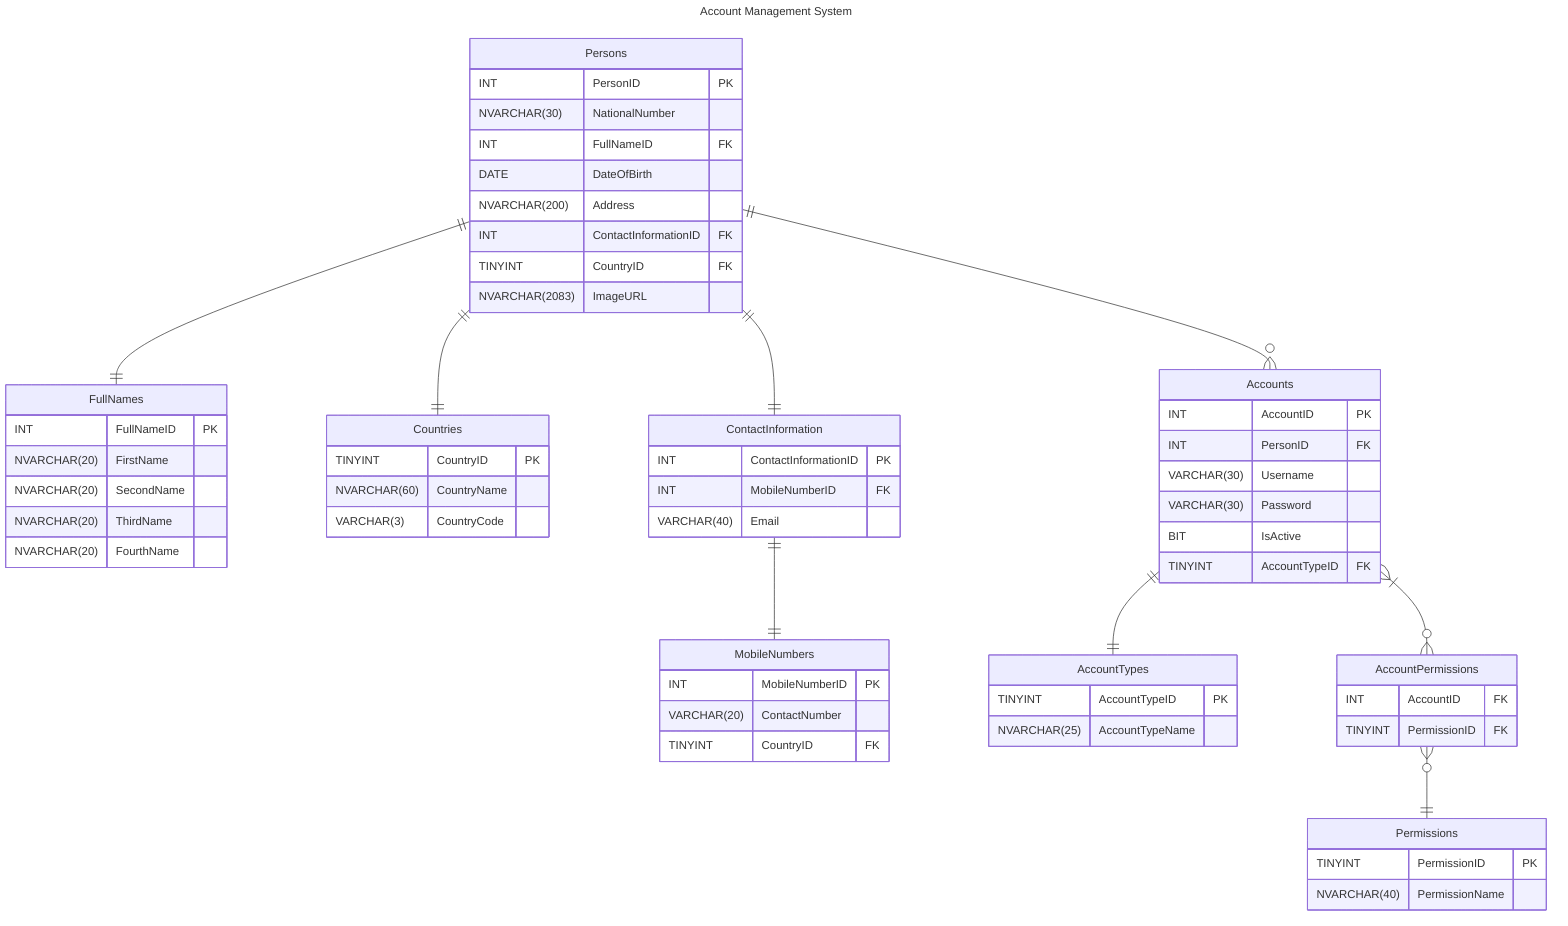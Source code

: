 ---
title: Account Management System
---
erDiagram
    Persons {
        INT PersonID PK
        NVARCHAR(30) NationalNumber
        INT FullNameID FK
        DATE DateOfBirth
        NVARCHAR(200) Address
        INT ContactInformationID FK
        TINYINT CountryID FK
        NVARCHAR(2083) ImageURL
    }
    FullNames {
        INT FullNameID PK
        NVARCHAR(20) FirstName
        NVARCHAR(20) SecondName
        NVARCHAR(20) ThirdName
        NVARCHAR(20) FourthName
    }
    Countries {
        TINYINT CountryID PK
        NVARCHAR(60) CountryName
        VARCHAR(3) CountryCode
    }
    MobileNumbers {
        INT MobileNumberID PK
        VARCHAR(20) ContactNumber
        TINYINT CountryID FK
    }
    ContactInformation {
        INT ContactInformationID PK
        INT MobileNumberID FK
        VARCHAR(40) Email
    }
    AccountTypes {
        TINYINT AccountTypeID PK
        NVARCHAR(25) AccountTypeName
    }
    Accounts {
        INT AccountID PK
        INT PersonID FK
        VARCHAR(30) Username
        VARCHAR(30) Password
        BIT IsActive
        TINYINT AccountTypeID FK
    }
    AccountPermissions {
        INT AccountID FK
        TINYINT PermissionID FK
    }
    Permissions {
        TINYINT PermissionID PK
        NVARCHAR(40) PermissionName
    }

    Persons ||--|| FullNames: ""
    Persons ||--|| Countries: ""
    Persons ||--|| ContactInformation: ""
    ContactInformation ||--|| MobileNumbers: ""
    Persons ||--o{ Accounts: ""
    Accounts ||--|| AccountTypes: ""
    Accounts }|--o{ AccountPermissions: ""
    AccountPermissions }o--|| Permissions: ""